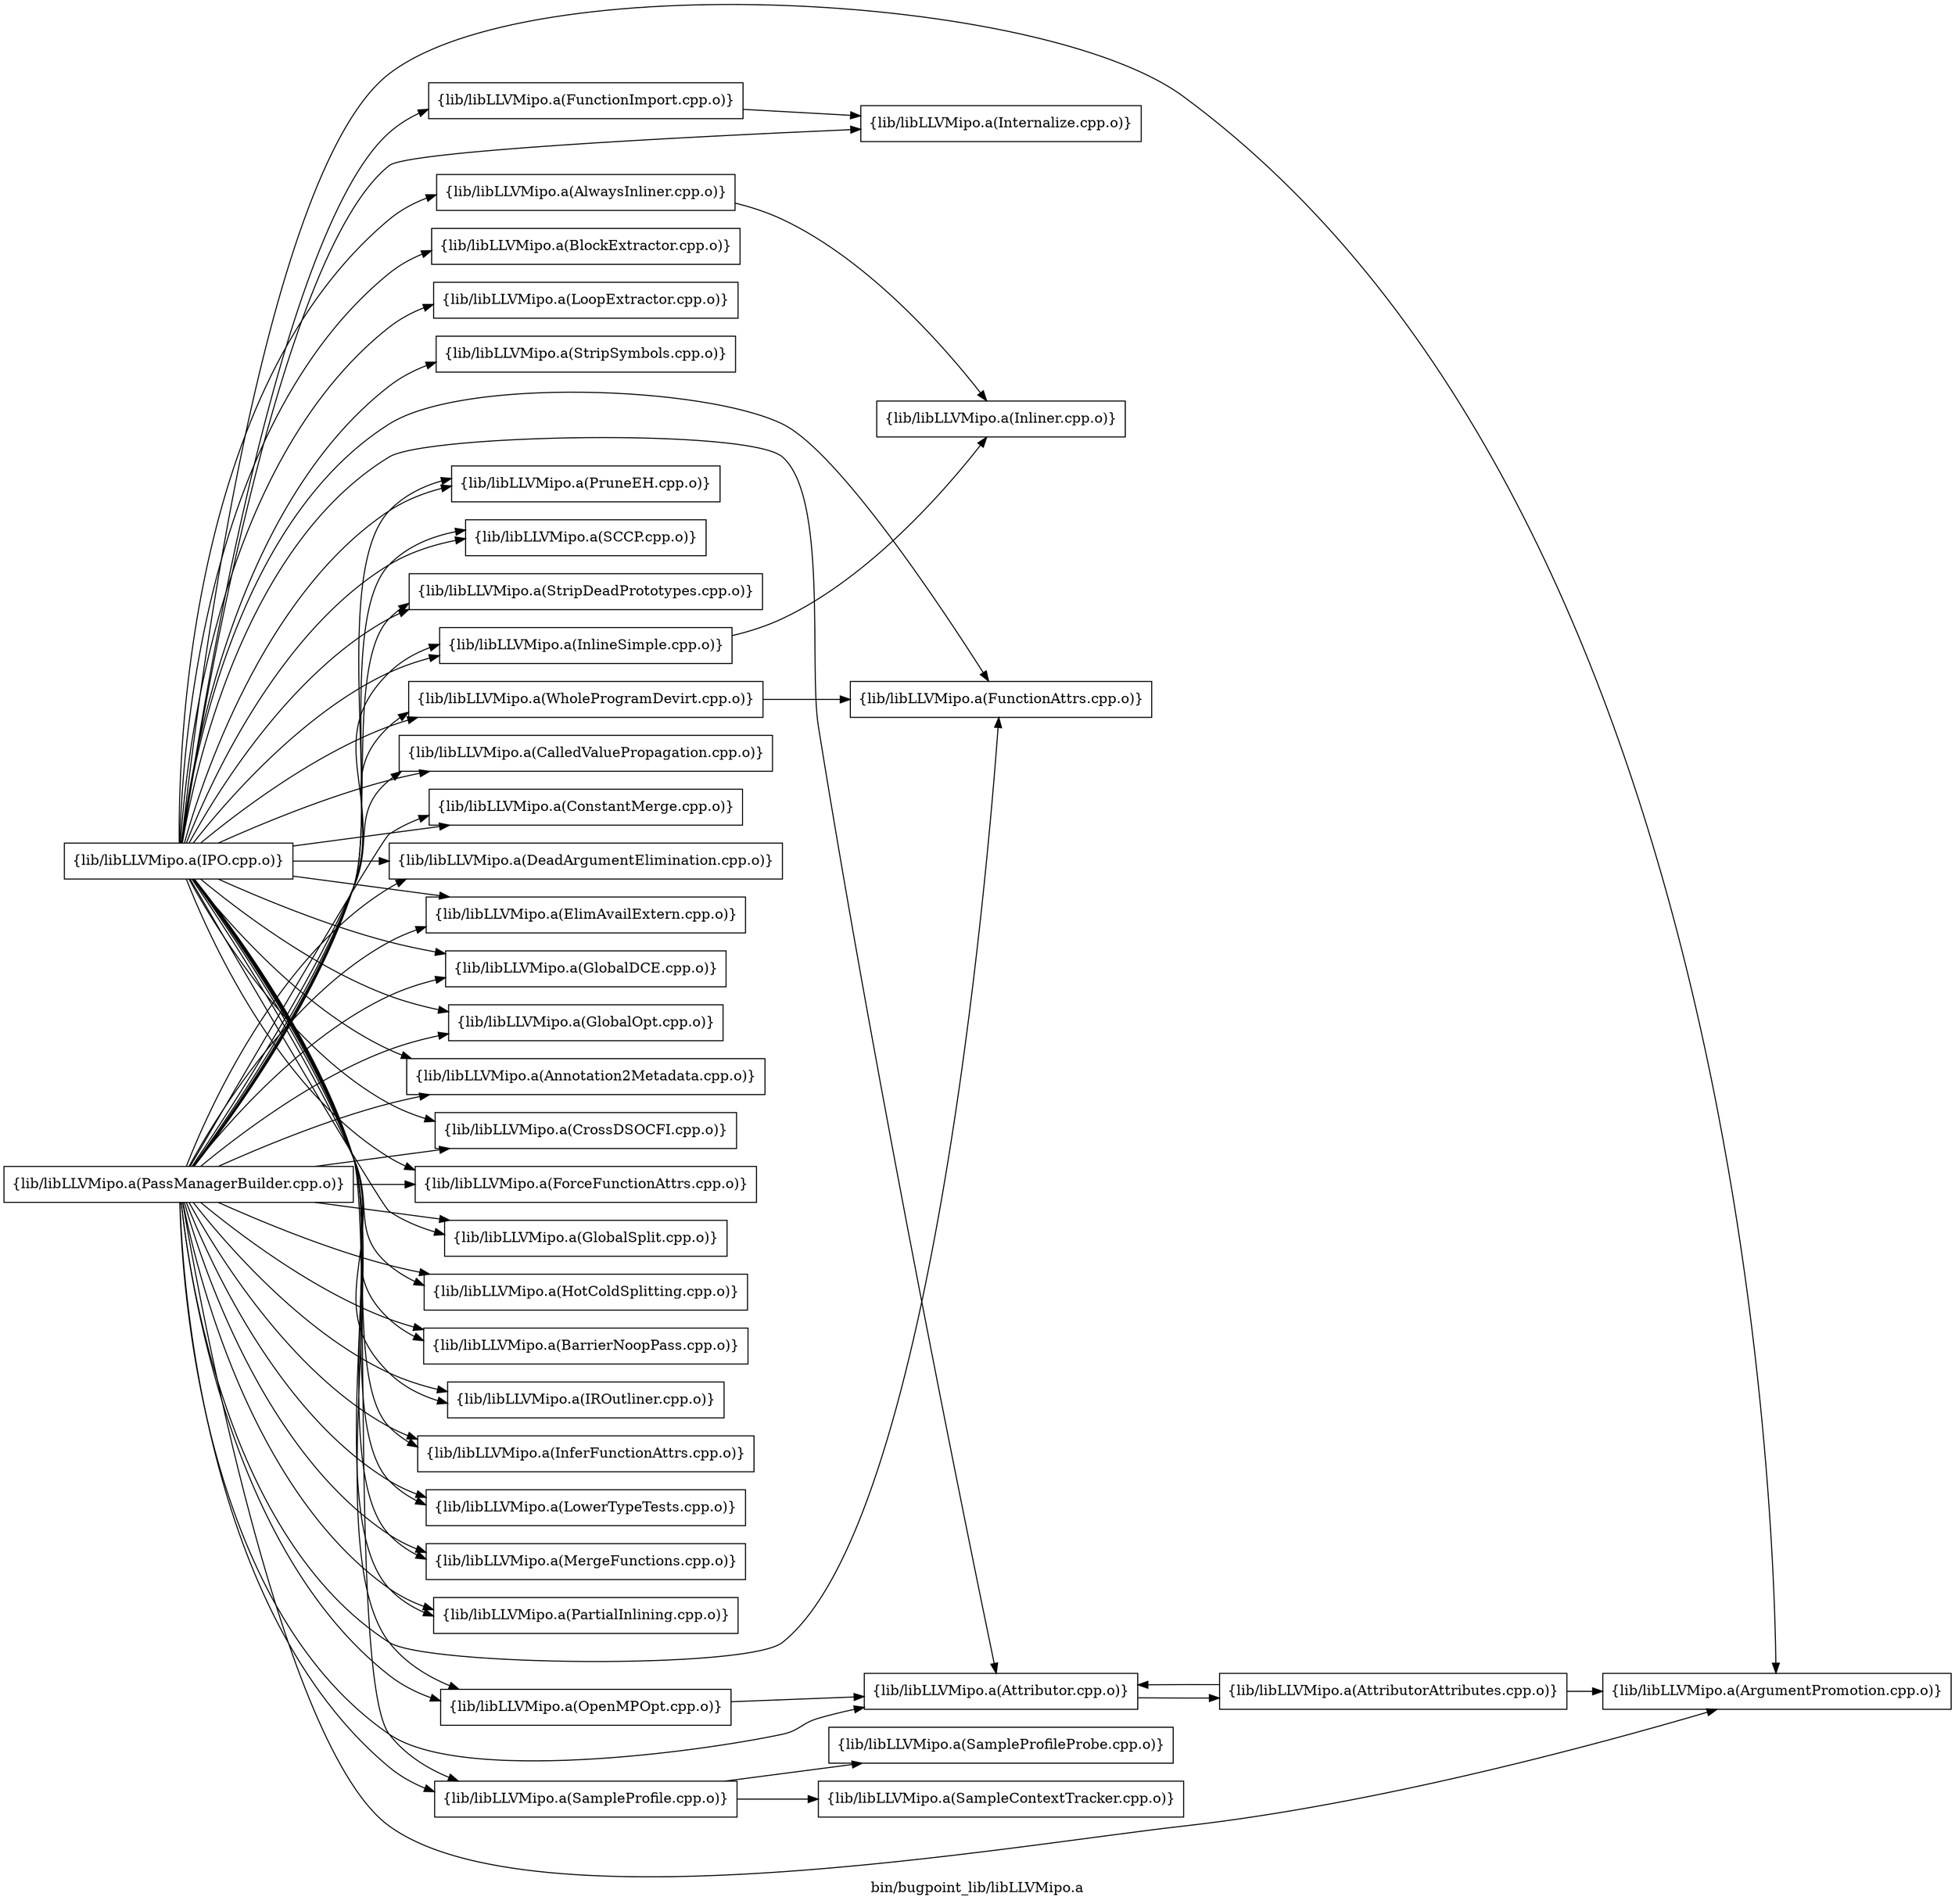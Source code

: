 digraph "bin/bugpoint_lib/libLLVMipo.a" {
	label="bin/bugpoint_lib/libLLVMipo.a";
	rankdir=LR;
	{ rank=same; Node0x560f26ce7ee8;  }

	Node0x560f26ce7ee8 [shape=record,shape=box,group=0,label="{lib/libLLVMipo.a(AlwaysInliner.cpp.o)}"];
	Node0x560f26ce7ee8 -> Node0x560f26cfa318;
	Node0x560f26ce4dd8 [shape=record,shape=box,group=0,label="{lib/libLLVMipo.a(ArgumentPromotion.cpp.o)}"];
	Node0x560f26ce5fa8 [shape=record,shape=box,group=0,label="{lib/libLLVMipo.a(Attributor.cpp.o)}"];
	Node0x560f26ce5fa8 -> Node0x560f26cec088;
	Node0x560f26cebdb8 [shape=record,shape=box,group=0,label="{lib/libLLVMipo.a(CalledValuePropagation.cpp.o)}"];
	Node0x560f26ce2cb8 [shape=record,shape=box,group=0,label="{lib/libLLVMipo.a(ConstantMerge.cpp.o)}"];
	Node0x560f26ce5d78 [shape=record,shape=box,group=0,label="{lib/libLLVMipo.a(DeadArgumentElimination.cpp.o)}"];
	Node0x560f26ce55a8 [shape=record,shape=box,group=0,label="{lib/libLLVMipo.a(ElimAvailExtern.cpp.o)}"];
	Node0x560f26ce6688 [shape=record,shape=box,group=0,label="{lib/libLLVMipo.a(FunctionAttrs.cpp.o)}"];
	Node0x560f26ce4a68 [shape=record,shape=box,group=0,label="{lib/libLLVMipo.a(FunctionImport.cpp.o)}"];
	Node0x560f26ce4a68 -> Node0x560f26cf9b98;
	Node0x560f26ce5058 [shape=record,shape=box,group=0,label="{lib/libLLVMipo.a(GlobalDCE.cpp.o)}"];
	Node0x560f26ce84d8 [shape=record,shape=box,group=0,label="{lib/libLLVMipo.a(GlobalOpt.cpp.o)}"];
	Node0x560f26ce9158 [shape=record,shape=box,group=0,label="{lib/libLLVMipo.a(IPO.cpp.o)}"];
	Node0x560f26ce9158 -> Node0x560f26ce7ee8;
	Node0x560f26ce9158 -> Node0x560f26ce4dd8;
	Node0x560f26ce9158 -> Node0x560f26ce5fa8;
	Node0x560f26ce9158 -> Node0x560f26cebdb8;
	Node0x560f26ce9158 -> Node0x560f26ce2cb8;
	Node0x560f26ce9158 -> Node0x560f26ce5d78;
	Node0x560f26ce9158 -> Node0x560f26ce55a8;
	Node0x560f26ce9158 -> Node0x560f26ce6688;
	Node0x560f26ce9158 -> Node0x560f26ce4a68;
	Node0x560f26ce9158 -> Node0x560f26ce5058;
	Node0x560f26ce9158 -> Node0x560f26ce84d8;
	Node0x560f26ce9158 -> Node0x560f26ce88e8;
	Node0x560f26ce9158 -> Node0x560f26ce6e58;
	Node0x560f26ce9158 -> Node0x560f26cfb538;
	Node0x560f26ce9158 -> Node0x560f26cfadb8;
	Node0x560f26ce9158 -> Node0x560f26cfccf8;
	Node0x560f26ce9158 -> Node0x560f26cfc5c8;
	Node0x560f26ce9158 -> Node0x560f26cfbe48;
	Node0x560f26ce9158 -> Node0x560f26cf8f68;
	Node0x560f26ce9158 -> Node0x560f26cf8ba8;
	Node0x560f26ce9158 -> Node0x560f26cf8298;
	Node0x560f26ce9158 -> Node0x560f26cf9b98;
	Node0x560f26ce9158 -> Node0x560f26cece98;
	Node0x560f26ce9158 -> Node0x560f26cfc618;
	Node0x560f26ce9158 -> Node0x560f26cfcb68;
	Node0x560f26ce9158 -> Node0x560f26cfce38;
	Node0x560f26ce9158 -> Node0x560f26cf8978;
	Node0x560f26ce9158 -> Node0x560f26cf99b8;
	Node0x560f26ce9158 -> Node0x560f26cf9be8;
	Node0x560f26ce9158 -> Node0x560f26d005d8;
	Node0x560f26ce9158 -> Node0x560f26cfab88;
	Node0x560f26ce9158 -> Node0x560f26cfb3a8;
	Node0x560f26ce9158 -> Node0x560f26cfcfc8;
	Node0x560f26cf8298 [shape=record,shape=box,group=0,label="{lib/libLLVMipo.a(InlineSimple.cpp.o)}"];
	Node0x560f26cf8298 -> Node0x560f26cfa318;
	Node0x560f26cf9b98 [shape=record,shape=box,group=0,label="{lib/libLLVMipo.a(Internalize.cpp.o)}"];
	Node0x560f26cece98 [shape=record,shape=box,group=0,label="{lib/libLLVMipo.a(LoopExtractor.cpp.o)}"];
	Node0x560f26cfcb68 [shape=record,shape=box,group=0,label="{lib/libLLVMipo.a(MergeFunctions.cpp.o)}"];
	Node0x560f26cfce38 [shape=record,shape=box,group=0,label="{lib/libLLVMipo.a(OpenMPOpt.cpp.o)}"];
	Node0x560f26cfce38 -> Node0x560f26ce5fa8;
	Node0x560f26cf8978 [shape=record,shape=box,group=0,label="{lib/libLLVMipo.a(PartialInlining.cpp.o)}"];
	Node0x560f26cf8bf8 [shape=record,shape=box,group=0,label="{lib/libLLVMipo.a(PassManagerBuilder.cpp.o)}"];
	Node0x560f26cf8bf8 -> Node0x560f26ce4dd8;
	Node0x560f26cf8bf8 -> Node0x560f26ce5fa8;
	Node0x560f26cf8bf8 -> Node0x560f26cebdb8;
	Node0x560f26cf8bf8 -> Node0x560f26ce2cb8;
	Node0x560f26cf8bf8 -> Node0x560f26ce5d78;
	Node0x560f26cf8bf8 -> Node0x560f26ce55a8;
	Node0x560f26cf8bf8 -> Node0x560f26ce6688;
	Node0x560f26cf8bf8 -> Node0x560f26ce5058;
	Node0x560f26cf8bf8 -> Node0x560f26ce84d8;
	Node0x560f26cf8bf8 -> Node0x560f26ce88e8;
	Node0x560f26cf8bf8 -> Node0x560f26ce6e58;
	Node0x560f26cf8bf8 -> Node0x560f26cfb538;
	Node0x560f26cf8bf8 -> Node0x560f26cfadb8;
	Node0x560f26cf8bf8 -> Node0x560f26cfccf8;
	Node0x560f26cf8bf8 -> Node0x560f26cfbe48;
	Node0x560f26cf8bf8 -> Node0x560f26cf8f68;
	Node0x560f26cf8bf8 -> Node0x560f26cf8ba8;
	Node0x560f26cf8bf8 -> Node0x560f26cf8298;
	Node0x560f26cf8bf8 -> Node0x560f26cfc618;
	Node0x560f26cf8bf8 -> Node0x560f26cfcb68;
	Node0x560f26cf8bf8 -> Node0x560f26cfce38;
	Node0x560f26cf8bf8 -> Node0x560f26cf8978;
	Node0x560f26cf8bf8 -> Node0x560f26cf99b8;
	Node0x560f26cf8bf8 -> Node0x560f26cf9be8;
	Node0x560f26cf8bf8 -> Node0x560f26d005d8;
	Node0x560f26cf8bf8 -> Node0x560f26cfab88;
	Node0x560f26cf8bf8 -> Node0x560f26cfcfc8;
	Node0x560f26cf99b8 [shape=record,shape=box,group=0,label="{lib/libLLVMipo.a(PruneEH.cpp.o)}"];
	Node0x560f26d005d8 [shape=record,shape=box,group=0,label="{lib/libLLVMipo.a(SCCP.cpp.o)}"];
	Node0x560f26cfab88 [shape=record,shape=box,group=0,label="{lib/libLLVMipo.a(StripDeadPrototypes.cpp.o)}"];
	Node0x560f26cfb3a8 [shape=record,shape=box,group=0,label="{lib/libLLVMipo.a(StripSymbols.cpp.o)}"];
	Node0x560f26cfa318 [shape=record,shape=box,group=0,label="{lib/libLLVMipo.a(Inliner.cpp.o)}"];
	Node0x560f26cec088 [shape=record,shape=box,group=0,label="{lib/libLLVMipo.a(AttributorAttributes.cpp.o)}"];
	Node0x560f26cec088 -> Node0x560f26ce4dd8;
	Node0x560f26cec088 -> Node0x560f26ce5fa8;
	Node0x560f26ce88e8 [shape=record,shape=box,group=0,label="{lib/libLLVMipo.a(Annotation2Metadata.cpp.o)}"];
	Node0x560f26ce6e58 [shape=record,shape=box,group=0,label="{lib/libLLVMipo.a(CrossDSOCFI.cpp.o)}"];
	Node0x560f26cfb538 [shape=record,shape=box,group=0,label="{lib/libLLVMipo.a(ForceFunctionAttrs.cpp.o)}"];
	Node0x560f26cfadb8 [shape=record,shape=box,group=0,label="{lib/libLLVMipo.a(GlobalSplit.cpp.o)}"];
	Node0x560f26cfccf8 [shape=record,shape=box,group=0,label="{lib/libLLVMipo.a(HotColdSplitting.cpp.o)}"];
	Node0x560f26cfc5c8 [shape=record,shape=box,group=0,label="{lib/libLLVMipo.a(BlockExtractor.cpp.o)}"];
	Node0x560f26cfbe48 [shape=record,shape=box,group=0,label="{lib/libLLVMipo.a(BarrierNoopPass.cpp.o)}"];
	Node0x560f26cf8f68 [shape=record,shape=box,group=0,label="{lib/libLLVMipo.a(IROutliner.cpp.o)}"];
	Node0x560f26cf8ba8 [shape=record,shape=box,group=0,label="{lib/libLLVMipo.a(InferFunctionAttrs.cpp.o)}"];
	Node0x560f26cfc618 [shape=record,shape=box,group=0,label="{lib/libLLVMipo.a(LowerTypeTests.cpp.o)}"];
	Node0x560f26cf9be8 [shape=record,shape=box,group=0,label="{lib/libLLVMipo.a(SampleProfile.cpp.o)}"];
	Node0x560f26cf9be8 -> Node0x560f26d00128;
	Node0x560f26cf9be8 -> Node0x560f26cffea8;
	Node0x560f26cfcfc8 [shape=record,shape=box,group=0,label="{lib/libLLVMipo.a(WholeProgramDevirt.cpp.o)}"];
	Node0x560f26cfcfc8 -> Node0x560f26ce6688;
	Node0x560f26d00128 [shape=record,shape=box,group=0,label="{lib/libLLVMipo.a(SampleContextTracker.cpp.o)}"];
	Node0x560f26cffea8 [shape=record,shape=box,group=0,label="{lib/libLLVMipo.a(SampleProfileProbe.cpp.o)}"];
}
